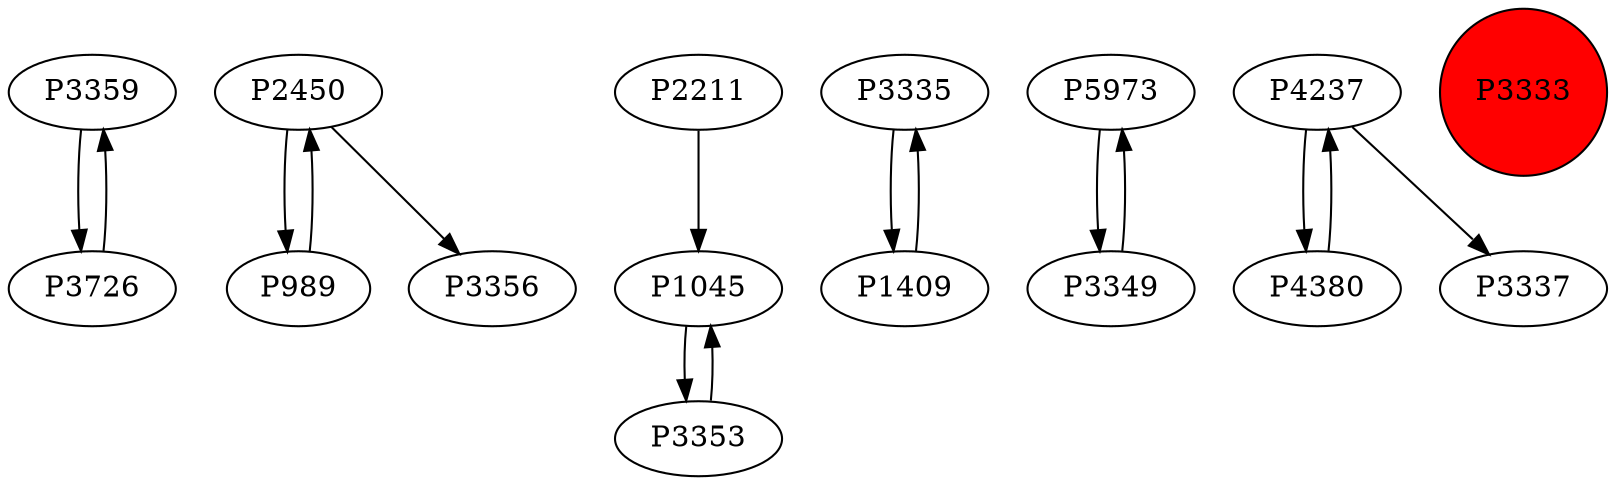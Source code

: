 digraph {
	P3359 -> P3726
	P2450 -> P989
	P1045 -> P3353
	P3335 -> P1409
	P989 -> P2450
	P5973 -> P3349
	P2211 -> P1045
	P3726 -> P3359
	P4237 -> P4380
	P4380 -> P4237
	P3349 -> P5973
	P4237 -> P3337
	P2450 -> P3356
	P1409 -> P3335
	P3353 -> P1045
	P3333 [shape=circle]
	P3333 [style=filled]
	P3333 [fillcolor=red]
}